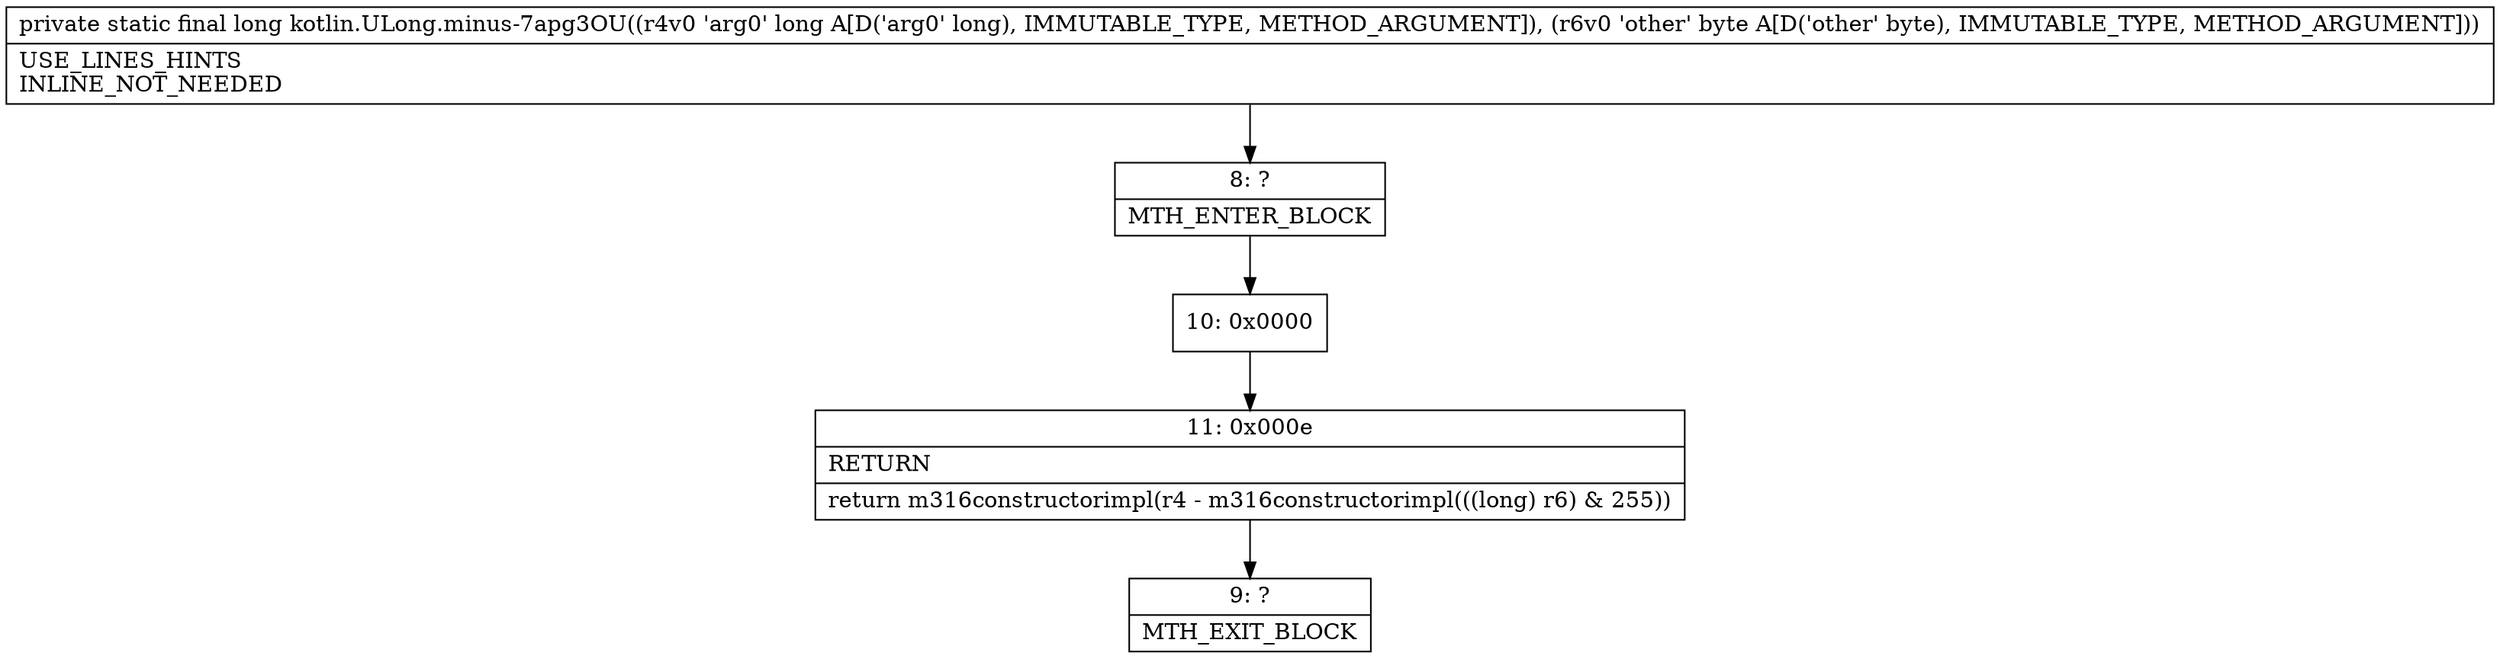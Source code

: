 digraph "CFG forkotlin.ULong.minus\-7apg3OU(JB)J" {
Node_8 [shape=record,label="{8\:\ ?|MTH_ENTER_BLOCK\l}"];
Node_10 [shape=record,label="{10\:\ 0x0000}"];
Node_11 [shape=record,label="{11\:\ 0x000e|RETURN\l|return m316constructorimpl(r4 \- m316constructorimpl(((long) r6) & 255))\l}"];
Node_9 [shape=record,label="{9\:\ ?|MTH_EXIT_BLOCK\l}"];
MethodNode[shape=record,label="{private static final long kotlin.ULong.minus\-7apg3OU((r4v0 'arg0' long A[D('arg0' long), IMMUTABLE_TYPE, METHOD_ARGUMENT]), (r6v0 'other' byte A[D('other' byte), IMMUTABLE_TYPE, METHOD_ARGUMENT]))  | USE_LINES_HINTS\lINLINE_NOT_NEEDED\l}"];
MethodNode -> Node_8;Node_8 -> Node_10;
Node_10 -> Node_11;
Node_11 -> Node_9;
}

